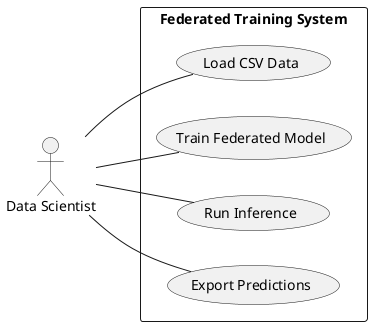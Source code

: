 @startuml 
left to right direction

actor "Data Scientist" as DS

rectangle "Federated Training System" {
  usecase "Load CSV Data" as UC1
  usecase "Train Federated Model" as UC2
  usecase "Run Inference" as UC3
  usecase "Export Predictions" as UC4
}

DS -- UC1
DS -- UC2
DS -- UC3
DS -- UC4

@enduml
